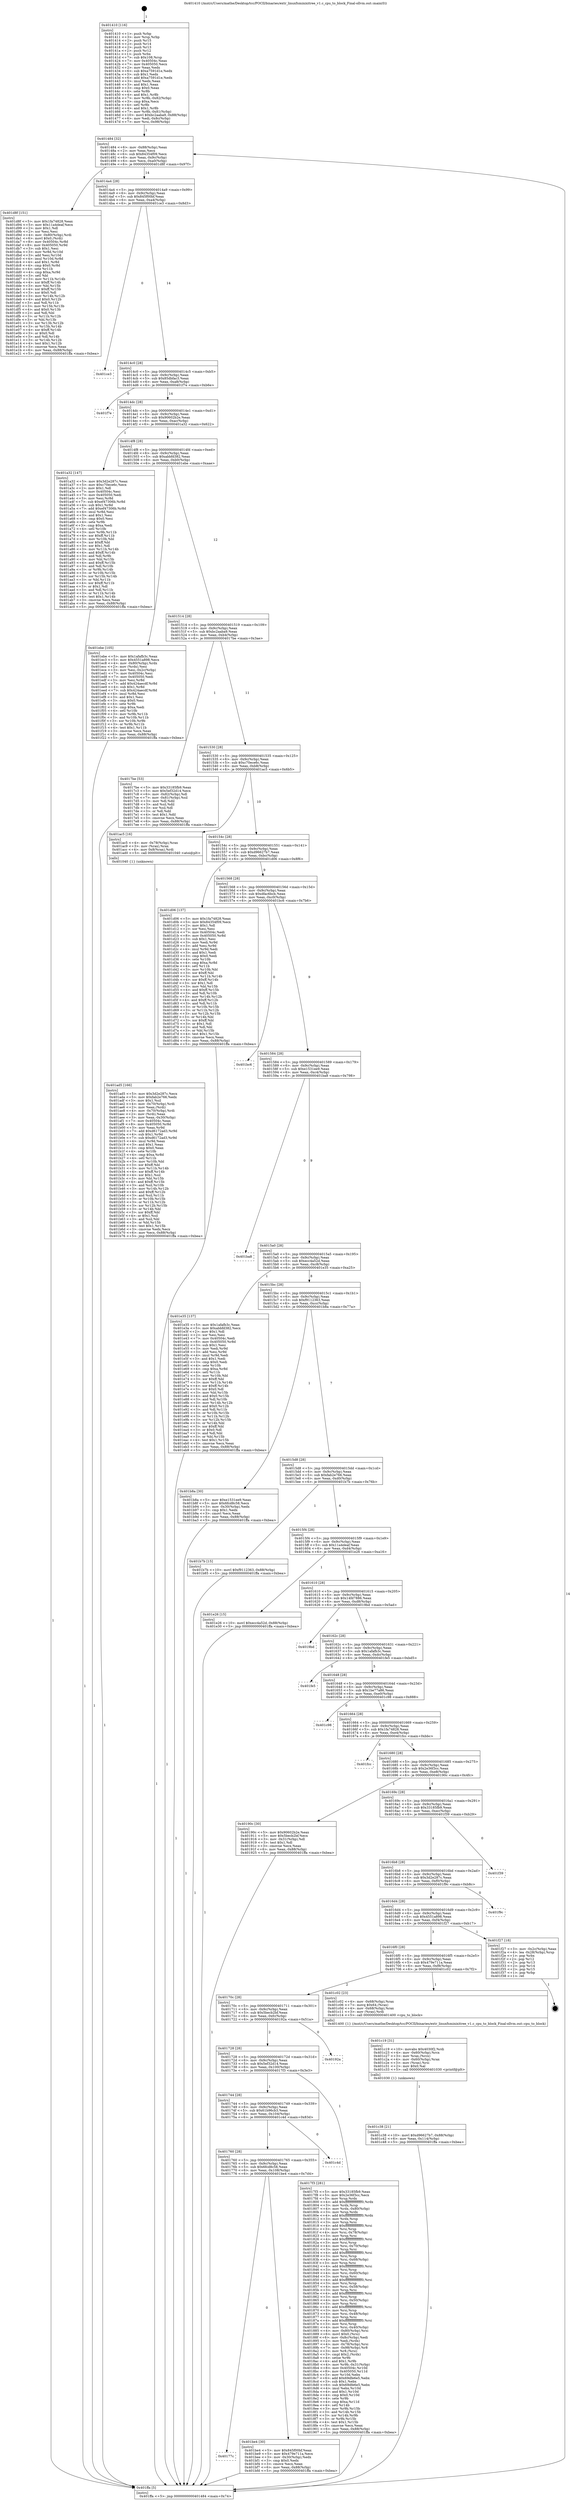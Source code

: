 digraph "0x401410" {
  label = "0x401410 (/mnt/c/Users/mathe/Desktop/tcc/POCII/binaries/extr_linuxfsminixitree_v1.c_cpu_to_block_Final-ollvm.out::main(0))"
  labelloc = "t"
  node[shape=record]

  Entry [label="",width=0.3,height=0.3,shape=circle,fillcolor=black,style=filled]
  "0x401484" [label="{
     0x401484 [32]\l
     | [instrs]\l
     &nbsp;&nbsp;0x401484 \<+6\>: mov -0x88(%rbp),%eax\l
     &nbsp;&nbsp;0x40148a \<+2\>: mov %eax,%ecx\l
     &nbsp;&nbsp;0x40148c \<+6\>: sub $0x84354f09,%ecx\l
     &nbsp;&nbsp;0x401492 \<+6\>: mov %eax,-0x9c(%rbp)\l
     &nbsp;&nbsp;0x401498 \<+6\>: mov %ecx,-0xa0(%rbp)\l
     &nbsp;&nbsp;0x40149e \<+6\>: je 0000000000401d8f \<main+0x97f\>\l
  }"]
  "0x401d8f" [label="{
     0x401d8f [151]\l
     | [instrs]\l
     &nbsp;&nbsp;0x401d8f \<+5\>: mov $0x1fa74828,%eax\l
     &nbsp;&nbsp;0x401d94 \<+5\>: mov $0x11a4deaf,%ecx\l
     &nbsp;&nbsp;0x401d99 \<+2\>: mov $0x1,%dl\l
     &nbsp;&nbsp;0x401d9b \<+2\>: xor %esi,%esi\l
     &nbsp;&nbsp;0x401d9d \<+4\>: mov -0x80(%rbp),%rdi\l
     &nbsp;&nbsp;0x401da1 \<+6\>: movl $0x0,(%rdi)\l
     &nbsp;&nbsp;0x401da7 \<+8\>: mov 0x40504c,%r8d\l
     &nbsp;&nbsp;0x401daf \<+8\>: mov 0x405050,%r9d\l
     &nbsp;&nbsp;0x401db7 \<+3\>: sub $0x1,%esi\l
     &nbsp;&nbsp;0x401dba \<+3\>: mov %r8d,%r10d\l
     &nbsp;&nbsp;0x401dbd \<+3\>: add %esi,%r10d\l
     &nbsp;&nbsp;0x401dc0 \<+4\>: imul %r10d,%r8d\l
     &nbsp;&nbsp;0x401dc4 \<+4\>: and $0x1,%r8d\l
     &nbsp;&nbsp;0x401dc8 \<+4\>: cmp $0x0,%r8d\l
     &nbsp;&nbsp;0x401dcc \<+4\>: sete %r11b\l
     &nbsp;&nbsp;0x401dd0 \<+4\>: cmp $0xa,%r9d\l
     &nbsp;&nbsp;0x401dd4 \<+3\>: setl %bl\l
     &nbsp;&nbsp;0x401dd7 \<+3\>: mov %r11b,%r14b\l
     &nbsp;&nbsp;0x401dda \<+4\>: xor $0xff,%r14b\l
     &nbsp;&nbsp;0x401dde \<+3\>: mov %bl,%r15b\l
     &nbsp;&nbsp;0x401de1 \<+4\>: xor $0xff,%r15b\l
     &nbsp;&nbsp;0x401de5 \<+3\>: xor $0x0,%dl\l
     &nbsp;&nbsp;0x401de8 \<+3\>: mov %r14b,%r12b\l
     &nbsp;&nbsp;0x401deb \<+4\>: and $0x0,%r12b\l
     &nbsp;&nbsp;0x401def \<+3\>: and %dl,%r11b\l
     &nbsp;&nbsp;0x401df2 \<+3\>: mov %r15b,%r13b\l
     &nbsp;&nbsp;0x401df5 \<+4\>: and $0x0,%r13b\l
     &nbsp;&nbsp;0x401df9 \<+2\>: and %dl,%bl\l
     &nbsp;&nbsp;0x401dfb \<+3\>: or %r11b,%r12b\l
     &nbsp;&nbsp;0x401dfe \<+3\>: or %bl,%r13b\l
     &nbsp;&nbsp;0x401e01 \<+3\>: xor %r13b,%r12b\l
     &nbsp;&nbsp;0x401e04 \<+3\>: or %r15b,%r14b\l
     &nbsp;&nbsp;0x401e07 \<+4\>: xor $0xff,%r14b\l
     &nbsp;&nbsp;0x401e0b \<+3\>: or $0x0,%dl\l
     &nbsp;&nbsp;0x401e0e \<+3\>: and %dl,%r14b\l
     &nbsp;&nbsp;0x401e11 \<+3\>: or %r14b,%r12b\l
     &nbsp;&nbsp;0x401e14 \<+4\>: test $0x1,%r12b\l
     &nbsp;&nbsp;0x401e18 \<+3\>: cmovne %ecx,%eax\l
     &nbsp;&nbsp;0x401e1b \<+6\>: mov %eax,-0x88(%rbp)\l
     &nbsp;&nbsp;0x401e21 \<+5\>: jmp 0000000000401ffa \<main+0xbea\>\l
  }"]
  "0x4014a4" [label="{
     0x4014a4 [28]\l
     | [instrs]\l
     &nbsp;&nbsp;0x4014a4 \<+5\>: jmp 00000000004014a9 \<main+0x99\>\l
     &nbsp;&nbsp;0x4014a9 \<+6\>: mov -0x9c(%rbp),%eax\l
     &nbsp;&nbsp;0x4014af \<+5\>: sub $0x845f00bf,%eax\l
     &nbsp;&nbsp;0x4014b4 \<+6\>: mov %eax,-0xa4(%rbp)\l
     &nbsp;&nbsp;0x4014ba \<+6\>: je 0000000000401ce3 \<main+0x8d3\>\l
  }"]
  Exit [label="",width=0.3,height=0.3,shape=circle,fillcolor=black,style=filled,peripheries=2]
  "0x401ce3" [label="{
     0x401ce3\l
  }", style=dashed]
  "0x4014c0" [label="{
     0x4014c0 [28]\l
     | [instrs]\l
     &nbsp;&nbsp;0x4014c0 \<+5\>: jmp 00000000004014c5 \<main+0xb5\>\l
     &nbsp;&nbsp;0x4014c5 \<+6\>: mov -0x9c(%rbp),%eax\l
     &nbsp;&nbsp;0x4014cb \<+5\>: sub $0x85dbfac3,%eax\l
     &nbsp;&nbsp;0x4014d0 \<+6\>: mov %eax,-0xa8(%rbp)\l
     &nbsp;&nbsp;0x4014d6 \<+6\>: je 0000000000401f7e \<main+0xb6e\>\l
  }"]
  "0x401c38" [label="{
     0x401c38 [21]\l
     | [instrs]\l
     &nbsp;&nbsp;0x401c38 \<+10\>: movl $0xd96627b7,-0x88(%rbp)\l
     &nbsp;&nbsp;0x401c42 \<+6\>: mov %eax,-0x114(%rbp)\l
     &nbsp;&nbsp;0x401c48 \<+5\>: jmp 0000000000401ffa \<main+0xbea\>\l
  }"]
  "0x401f7e" [label="{
     0x401f7e\l
  }", style=dashed]
  "0x4014dc" [label="{
     0x4014dc [28]\l
     | [instrs]\l
     &nbsp;&nbsp;0x4014dc \<+5\>: jmp 00000000004014e1 \<main+0xd1\>\l
     &nbsp;&nbsp;0x4014e1 \<+6\>: mov -0x9c(%rbp),%eax\l
     &nbsp;&nbsp;0x4014e7 \<+5\>: sub $0x90602b2e,%eax\l
     &nbsp;&nbsp;0x4014ec \<+6\>: mov %eax,-0xac(%rbp)\l
     &nbsp;&nbsp;0x4014f2 \<+6\>: je 0000000000401a32 \<main+0x622\>\l
  }"]
  "0x401c19" [label="{
     0x401c19 [31]\l
     | [instrs]\l
     &nbsp;&nbsp;0x401c19 \<+10\>: movabs $0x4030f2,%rdi\l
     &nbsp;&nbsp;0x401c23 \<+4\>: mov -0x60(%rbp),%rcx\l
     &nbsp;&nbsp;0x401c27 \<+3\>: mov %rax,(%rcx)\l
     &nbsp;&nbsp;0x401c2a \<+4\>: mov -0x60(%rbp),%rax\l
     &nbsp;&nbsp;0x401c2e \<+3\>: mov (%rax),%rsi\l
     &nbsp;&nbsp;0x401c31 \<+2\>: mov $0x0,%al\l
     &nbsp;&nbsp;0x401c33 \<+5\>: call 0000000000401030 \<printf@plt\>\l
     | [calls]\l
     &nbsp;&nbsp;0x401030 \{1\} (unknown)\l
  }"]
  "0x401a32" [label="{
     0x401a32 [147]\l
     | [instrs]\l
     &nbsp;&nbsp;0x401a32 \<+5\>: mov $0x3d2e287c,%eax\l
     &nbsp;&nbsp;0x401a37 \<+5\>: mov $0xc70ece6c,%ecx\l
     &nbsp;&nbsp;0x401a3c \<+2\>: mov $0x1,%dl\l
     &nbsp;&nbsp;0x401a3e \<+7\>: mov 0x40504c,%esi\l
     &nbsp;&nbsp;0x401a45 \<+7\>: mov 0x405050,%edi\l
     &nbsp;&nbsp;0x401a4c \<+3\>: mov %esi,%r8d\l
     &nbsp;&nbsp;0x401a4f \<+7\>: sub $0xef47306b,%r8d\l
     &nbsp;&nbsp;0x401a56 \<+4\>: sub $0x1,%r8d\l
     &nbsp;&nbsp;0x401a5a \<+7\>: add $0xef47306b,%r8d\l
     &nbsp;&nbsp;0x401a61 \<+4\>: imul %r8d,%esi\l
     &nbsp;&nbsp;0x401a65 \<+3\>: and $0x1,%esi\l
     &nbsp;&nbsp;0x401a68 \<+3\>: cmp $0x0,%esi\l
     &nbsp;&nbsp;0x401a6b \<+4\>: sete %r9b\l
     &nbsp;&nbsp;0x401a6f \<+3\>: cmp $0xa,%edi\l
     &nbsp;&nbsp;0x401a72 \<+4\>: setl %r10b\l
     &nbsp;&nbsp;0x401a76 \<+3\>: mov %r9b,%r11b\l
     &nbsp;&nbsp;0x401a79 \<+4\>: xor $0xff,%r11b\l
     &nbsp;&nbsp;0x401a7d \<+3\>: mov %r10b,%bl\l
     &nbsp;&nbsp;0x401a80 \<+3\>: xor $0xff,%bl\l
     &nbsp;&nbsp;0x401a83 \<+3\>: xor $0x1,%dl\l
     &nbsp;&nbsp;0x401a86 \<+3\>: mov %r11b,%r14b\l
     &nbsp;&nbsp;0x401a89 \<+4\>: and $0xff,%r14b\l
     &nbsp;&nbsp;0x401a8d \<+3\>: and %dl,%r9b\l
     &nbsp;&nbsp;0x401a90 \<+3\>: mov %bl,%r15b\l
     &nbsp;&nbsp;0x401a93 \<+4\>: and $0xff,%r15b\l
     &nbsp;&nbsp;0x401a97 \<+3\>: and %dl,%r10b\l
     &nbsp;&nbsp;0x401a9a \<+3\>: or %r9b,%r14b\l
     &nbsp;&nbsp;0x401a9d \<+3\>: or %r10b,%r15b\l
     &nbsp;&nbsp;0x401aa0 \<+3\>: xor %r15b,%r14b\l
     &nbsp;&nbsp;0x401aa3 \<+3\>: or %bl,%r11b\l
     &nbsp;&nbsp;0x401aa6 \<+4\>: xor $0xff,%r11b\l
     &nbsp;&nbsp;0x401aaa \<+3\>: or $0x1,%dl\l
     &nbsp;&nbsp;0x401aad \<+3\>: and %dl,%r11b\l
     &nbsp;&nbsp;0x401ab0 \<+3\>: or %r11b,%r14b\l
     &nbsp;&nbsp;0x401ab3 \<+4\>: test $0x1,%r14b\l
     &nbsp;&nbsp;0x401ab7 \<+3\>: cmovne %ecx,%eax\l
     &nbsp;&nbsp;0x401aba \<+6\>: mov %eax,-0x88(%rbp)\l
     &nbsp;&nbsp;0x401ac0 \<+5\>: jmp 0000000000401ffa \<main+0xbea\>\l
  }"]
  "0x4014f8" [label="{
     0x4014f8 [28]\l
     | [instrs]\l
     &nbsp;&nbsp;0x4014f8 \<+5\>: jmp 00000000004014fd \<main+0xed\>\l
     &nbsp;&nbsp;0x4014fd \<+6\>: mov -0x9c(%rbp),%eax\l
     &nbsp;&nbsp;0x401503 \<+5\>: sub $0xabbfd382,%eax\l
     &nbsp;&nbsp;0x401508 \<+6\>: mov %eax,-0xb0(%rbp)\l
     &nbsp;&nbsp;0x40150e \<+6\>: je 0000000000401ebe \<main+0xaae\>\l
  }"]
  "0x40177c" [label="{
     0x40177c\l
  }", style=dashed]
  "0x401ebe" [label="{
     0x401ebe [105]\l
     | [instrs]\l
     &nbsp;&nbsp;0x401ebe \<+5\>: mov $0x1afafb3c,%eax\l
     &nbsp;&nbsp;0x401ec3 \<+5\>: mov $0x4551a898,%ecx\l
     &nbsp;&nbsp;0x401ec8 \<+4\>: mov -0x80(%rbp),%rdx\l
     &nbsp;&nbsp;0x401ecc \<+2\>: mov (%rdx),%esi\l
     &nbsp;&nbsp;0x401ece \<+3\>: mov %esi,-0x2c(%rbp)\l
     &nbsp;&nbsp;0x401ed1 \<+7\>: mov 0x40504c,%esi\l
     &nbsp;&nbsp;0x401ed8 \<+7\>: mov 0x405050,%edi\l
     &nbsp;&nbsp;0x401edf \<+3\>: mov %esi,%r8d\l
     &nbsp;&nbsp;0x401ee2 \<+7\>: add $0x424aecdf,%r8d\l
     &nbsp;&nbsp;0x401ee9 \<+4\>: sub $0x1,%r8d\l
     &nbsp;&nbsp;0x401eed \<+7\>: sub $0x424aecdf,%r8d\l
     &nbsp;&nbsp;0x401ef4 \<+4\>: imul %r8d,%esi\l
     &nbsp;&nbsp;0x401ef8 \<+3\>: and $0x1,%esi\l
     &nbsp;&nbsp;0x401efb \<+3\>: cmp $0x0,%esi\l
     &nbsp;&nbsp;0x401efe \<+4\>: sete %r9b\l
     &nbsp;&nbsp;0x401f02 \<+3\>: cmp $0xa,%edi\l
     &nbsp;&nbsp;0x401f05 \<+4\>: setl %r10b\l
     &nbsp;&nbsp;0x401f09 \<+3\>: mov %r9b,%r11b\l
     &nbsp;&nbsp;0x401f0c \<+3\>: and %r10b,%r11b\l
     &nbsp;&nbsp;0x401f0f \<+3\>: xor %r10b,%r9b\l
     &nbsp;&nbsp;0x401f12 \<+3\>: or %r9b,%r11b\l
     &nbsp;&nbsp;0x401f15 \<+4\>: test $0x1,%r11b\l
     &nbsp;&nbsp;0x401f19 \<+3\>: cmovne %ecx,%eax\l
     &nbsp;&nbsp;0x401f1c \<+6\>: mov %eax,-0x88(%rbp)\l
     &nbsp;&nbsp;0x401f22 \<+5\>: jmp 0000000000401ffa \<main+0xbea\>\l
  }"]
  "0x401514" [label="{
     0x401514 [28]\l
     | [instrs]\l
     &nbsp;&nbsp;0x401514 \<+5\>: jmp 0000000000401519 \<main+0x109\>\l
     &nbsp;&nbsp;0x401519 \<+6\>: mov -0x9c(%rbp),%eax\l
     &nbsp;&nbsp;0x40151f \<+5\>: sub $0xbc2aaba9,%eax\l
     &nbsp;&nbsp;0x401524 \<+6\>: mov %eax,-0xb4(%rbp)\l
     &nbsp;&nbsp;0x40152a \<+6\>: je 00000000004017be \<main+0x3ae\>\l
  }"]
  "0x401be4" [label="{
     0x401be4 [30]\l
     | [instrs]\l
     &nbsp;&nbsp;0x401be4 \<+5\>: mov $0x845f00bf,%eax\l
     &nbsp;&nbsp;0x401be9 \<+5\>: mov $0x479e711a,%ecx\l
     &nbsp;&nbsp;0x401bee \<+3\>: mov -0x30(%rbp),%edx\l
     &nbsp;&nbsp;0x401bf1 \<+3\>: cmp $0x0,%edx\l
     &nbsp;&nbsp;0x401bf4 \<+3\>: cmove %ecx,%eax\l
     &nbsp;&nbsp;0x401bf7 \<+6\>: mov %eax,-0x88(%rbp)\l
     &nbsp;&nbsp;0x401bfd \<+5\>: jmp 0000000000401ffa \<main+0xbea\>\l
  }"]
  "0x4017be" [label="{
     0x4017be [53]\l
     | [instrs]\l
     &nbsp;&nbsp;0x4017be \<+5\>: mov $0x33185fb9,%eax\l
     &nbsp;&nbsp;0x4017c3 \<+5\>: mov $0x5ef32d14,%ecx\l
     &nbsp;&nbsp;0x4017c8 \<+6\>: mov -0x82(%rbp),%dl\l
     &nbsp;&nbsp;0x4017ce \<+7\>: mov -0x81(%rbp),%sil\l
     &nbsp;&nbsp;0x4017d5 \<+3\>: mov %dl,%dil\l
     &nbsp;&nbsp;0x4017d8 \<+3\>: and %sil,%dil\l
     &nbsp;&nbsp;0x4017db \<+3\>: xor %sil,%dl\l
     &nbsp;&nbsp;0x4017de \<+3\>: or %dl,%dil\l
     &nbsp;&nbsp;0x4017e1 \<+4\>: test $0x1,%dil\l
     &nbsp;&nbsp;0x4017e5 \<+3\>: cmovne %ecx,%eax\l
     &nbsp;&nbsp;0x4017e8 \<+6\>: mov %eax,-0x88(%rbp)\l
     &nbsp;&nbsp;0x4017ee \<+5\>: jmp 0000000000401ffa \<main+0xbea\>\l
  }"]
  "0x401530" [label="{
     0x401530 [28]\l
     | [instrs]\l
     &nbsp;&nbsp;0x401530 \<+5\>: jmp 0000000000401535 \<main+0x125\>\l
     &nbsp;&nbsp;0x401535 \<+6\>: mov -0x9c(%rbp),%eax\l
     &nbsp;&nbsp;0x40153b \<+5\>: sub $0xc70ece6c,%eax\l
     &nbsp;&nbsp;0x401540 \<+6\>: mov %eax,-0xb8(%rbp)\l
     &nbsp;&nbsp;0x401546 \<+6\>: je 0000000000401ac5 \<main+0x6b5\>\l
  }"]
  "0x401ffa" [label="{
     0x401ffa [5]\l
     | [instrs]\l
     &nbsp;&nbsp;0x401ffa \<+5\>: jmp 0000000000401484 \<main+0x74\>\l
  }"]
  "0x401410" [label="{
     0x401410 [116]\l
     | [instrs]\l
     &nbsp;&nbsp;0x401410 \<+1\>: push %rbp\l
     &nbsp;&nbsp;0x401411 \<+3\>: mov %rsp,%rbp\l
     &nbsp;&nbsp;0x401414 \<+2\>: push %r15\l
     &nbsp;&nbsp;0x401416 \<+2\>: push %r14\l
     &nbsp;&nbsp;0x401418 \<+2\>: push %r13\l
     &nbsp;&nbsp;0x40141a \<+2\>: push %r12\l
     &nbsp;&nbsp;0x40141c \<+1\>: push %rbx\l
     &nbsp;&nbsp;0x40141d \<+7\>: sub $0x108,%rsp\l
     &nbsp;&nbsp;0x401424 \<+7\>: mov 0x40504c,%eax\l
     &nbsp;&nbsp;0x40142b \<+7\>: mov 0x405050,%ecx\l
     &nbsp;&nbsp;0x401432 \<+2\>: mov %eax,%edx\l
     &nbsp;&nbsp;0x401434 \<+6\>: sub $0xa7591d1e,%edx\l
     &nbsp;&nbsp;0x40143a \<+3\>: sub $0x1,%edx\l
     &nbsp;&nbsp;0x40143d \<+6\>: add $0xa7591d1e,%edx\l
     &nbsp;&nbsp;0x401443 \<+3\>: imul %edx,%eax\l
     &nbsp;&nbsp;0x401446 \<+3\>: and $0x1,%eax\l
     &nbsp;&nbsp;0x401449 \<+3\>: cmp $0x0,%eax\l
     &nbsp;&nbsp;0x40144c \<+4\>: sete %r8b\l
     &nbsp;&nbsp;0x401450 \<+4\>: and $0x1,%r8b\l
     &nbsp;&nbsp;0x401454 \<+7\>: mov %r8b,-0x82(%rbp)\l
     &nbsp;&nbsp;0x40145b \<+3\>: cmp $0xa,%ecx\l
     &nbsp;&nbsp;0x40145e \<+4\>: setl %r8b\l
     &nbsp;&nbsp;0x401462 \<+4\>: and $0x1,%r8b\l
     &nbsp;&nbsp;0x401466 \<+7\>: mov %r8b,-0x81(%rbp)\l
     &nbsp;&nbsp;0x40146d \<+10\>: movl $0xbc2aaba9,-0x88(%rbp)\l
     &nbsp;&nbsp;0x401477 \<+6\>: mov %edi,-0x8c(%rbp)\l
     &nbsp;&nbsp;0x40147d \<+7\>: mov %rsi,-0x98(%rbp)\l
  }"]
  "0x401760" [label="{
     0x401760 [28]\l
     | [instrs]\l
     &nbsp;&nbsp;0x401760 \<+5\>: jmp 0000000000401765 \<main+0x355\>\l
     &nbsp;&nbsp;0x401765 \<+6\>: mov -0x9c(%rbp),%eax\l
     &nbsp;&nbsp;0x40176b \<+5\>: sub $0x6fcd8c58,%eax\l
     &nbsp;&nbsp;0x401770 \<+6\>: mov %eax,-0x108(%rbp)\l
     &nbsp;&nbsp;0x401776 \<+6\>: je 0000000000401be4 \<main+0x7d4\>\l
  }"]
  "0x401ac5" [label="{
     0x401ac5 [16]\l
     | [instrs]\l
     &nbsp;&nbsp;0x401ac5 \<+4\>: mov -0x78(%rbp),%rax\l
     &nbsp;&nbsp;0x401ac9 \<+3\>: mov (%rax),%rax\l
     &nbsp;&nbsp;0x401acc \<+4\>: mov 0x8(%rax),%rdi\l
     &nbsp;&nbsp;0x401ad0 \<+5\>: call 0000000000401040 \<atoi@plt\>\l
     | [calls]\l
     &nbsp;&nbsp;0x401040 \{1\} (unknown)\l
  }"]
  "0x40154c" [label="{
     0x40154c [28]\l
     | [instrs]\l
     &nbsp;&nbsp;0x40154c \<+5\>: jmp 0000000000401551 \<main+0x141\>\l
     &nbsp;&nbsp;0x401551 \<+6\>: mov -0x9c(%rbp),%eax\l
     &nbsp;&nbsp;0x401557 \<+5\>: sub $0xd96627b7,%eax\l
     &nbsp;&nbsp;0x40155c \<+6\>: mov %eax,-0xbc(%rbp)\l
     &nbsp;&nbsp;0x401562 \<+6\>: je 0000000000401d06 \<main+0x8f6\>\l
  }"]
  "0x401c4d" [label="{
     0x401c4d\l
  }", style=dashed]
  "0x401d06" [label="{
     0x401d06 [137]\l
     | [instrs]\l
     &nbsp;&nbsp;0x401d06 \<+5\>: mov $0x1fa74828,%eax\l
     &nbsp;&nbsp;0x401d0b \<+5\>: mov $0x84354f09,%ecx\l
     &nbsp;&nbsp;0x401d10 \<+2\>: mov $0x1,%dl\l
     &nbsp;&nbsp;0x401d12 \<+2\>: xor %esi,%esi\l
     &nbsp;&nbsp;0x401d14 \<+7\>: mov 0x40504c,%edi\l
     &nbsp;&nbsp;0x401d1b \<+8\>: mov 0x405050,%r8d\l
     &nbsp;&nbsp;0x401d23 \<+3\>: sub $0x1,%esi\l
     &nbsp;&nbsp;0x401d26 \<+3\>: mov %edi,%r9d\l
     &nbsp;&nbsp;0x401d29 \<+3\>: add %esi,%r9d\l
     &nbsp;&nbsp;0x401d2c \<+4\>: imul %r9d,%edi\l
     &nbsp;&nbsp;0x401d30 \<+3\>: and $0x1,%edi\l
     &nbsp;&nbsp;0x401d33 \<+3\>: cmp $0x0,%edi\l
     &nbsp;&nbsp;0x401d36 \<+4\>: sete %r10b\l
     &nbsp;&nbsp;0x401d3a \<+4\>: cmp $0xa,%r8d\l
     &nbsp;&nbsp;0x401d3e \<+4\>: setl %r11b\l
     &nbsp;&nbsp;0x401d42 \<+3\>: mov %r10b,%bl\l
     &nbsp;&nbsp;0x401d45 \<+3\>: xor $0xff,%bl\l
     &nbsp;&nbsp;0x401d48 \<+3\>: mov %r11b,%r14b\l
     &nbsp;&nbsp;0x401d4b \<+4\>: xor $0xff,%r14b\l
     &nbsp;&nbsp;0x401d4f \<+3\>: xor $0x1,%dl\l
     &nbsp;&nbsp;0x401d52 \<+3\>: mov %bl,%r15b\l
     &nbsp;&nbsp;0x401d55 \<+4\>: and $0xff,%r15b\l
     &nbsp;&nbsp;0x401d59 \<+3\>: and %dl,%r10b\l
     &nbsp;&nbsp;0x401d5c \<+3\>: mov %r14b,%r12b\l
     &nbsp;&nbsp;0x401d5f \<+4\>: and $0xff,%r12b\l
     &nbsp;&nbsp;0x401d63 \<+3\>: and %dl,%r11b\l
     &nbsp;&nbsp;0x401d66 \<+3\>: or %r10b,%r15b\l
     &nbsp;&nbsp;0x401d69 \<+3\>: or %r11b,%r12b\l
     &nbsp;&nbsp;0x401d6c \<+3\>: xor %r12b,%r15b\l
     &nbsp;&nbsp;0x401d6f \<+3\>: or %r14b,%bl\l
     &nbsp;&nbsp;0x401d72 \<+3\>: xor $0xff,%bl\l
     &nbsp;&nbsp;0x401d75 \<+3\>: or $0x1,%dl\l
     &nbsp;&nbsp;0x401d78 \<+2\>: and %dl,%bl\l
     &nbsp;&nbsp;0x401d7a \<+3\>: or %bl,%r15b\l
     &nbsp;&nbsp;0x401d7d \<+4\>: test $0x1,%r15b\l
     &nbsp;&nbsp;0x401d81 \<+3\>: cmovne %ecx,%eax\l
     &nbsp;&nbsp;0x401d84 \<+6\>: mov %eax,-0x88(%rbp)\l
     &nbsp;&nbsp;0x401d8a \<+5\>: jmp 0000000000401ffa \<main+0xbea\>\l
  }"]
  "0x401568" [label="{
     0x401568 [28]\l
     | [instrs]\l
     &nbsp;&nbsp;0x401568 \<+5\>: jmp 000000000040156d \<main+0x15d\>\l
     &nbsp;&nbsp;0x40156d \<+6\>: mov -0x9c(%rbp),%eax\l
     &nbsp;&nbsp;0x401573 \<+5\>: sub $0xdfac6bcb,%eax\l
     &nbsp;&nbsp;0x401578 \<+6\>: mov %eax,-0xc0(%rbp)\l
     &nbsp;&nbsp;0x40157e \<+6\>: je 0000000000401bc6 \<main+0x7b6\>\l
  }"]
  "0x401ad5" [label="{
     0x401ad5 [166]\l
     | [instrs]\l
     &nbsp;&nbsp;0x401ad5 \<+5\>: mov $0x3d2e287c,%ecx\l
     &nbsp;&nbsp;0x401ada \<+5\>: mov $0xfab2e766,%edx\l
     &nbsp;&nbsp;0x401adf \<+3\>: mov $0x1,%sil\l
     &nbsp;&nbsp;0x401ae2 \<+4\>: mov -0x70(%rbp),%rdi\l
     &nbsp;&nbsp;0x401ae6 \<+2\>: mov %eax,(%rdi)\l
     &nbsp;&nbsp;0x401ae8 \<+4\>: mov -0x70(%rbp),%rdi\l
     &nbsp;&nbsp;0x401aec \<+2\>: mov (%rdi),%eax\l
     &nbsp;&nbsp;0x401aee \<+3\>: mov %eax,-0x30(%rbp)\l
     &nbsp;&nbsp;0x401af1 \<+7\>: mov 0x40504c,%eax\l
     &nbsp;&nbsp;0x401af8 \<+8\>: mov 0x405050,%r8d\l
     &nbsp;&nbsp;0x401b00 \<+3\>: mov %eax,%r9d\l
     &nbsp;&nbsp;0x401b03 \<+7\>: add $0xd6172ad3,%r9d\l
     &nbsp;&nbsp;0x401b0a \<+4\>: sub $0x1,%r9d\l
     &nbsp;&nbsp;0x401b0e \<+7\>: sub $0xd6172ad3,%r9d\l
     &nbsp;&nbsp;0x401b15 \<+4\>: imul %r9d,%eax\l
     &nbsp;&nbsp;0x401b19 \<+3\>: and $0x1,%eax\l
     &nbsp;&nbsp;0x401b1c \<+3\>: cmp $0x0,%eax\l
     &nbsp;&nbsp;0x401b1f \<+4\>: sete %r10b\l
     &nbsp;&nbsp;0x401b23 \<+4\>: cmp $0xa,%r8d\l
     &nbsp;&nbsp;0x401b27 \<+4\>: setl %r11b\l
     &nbsp;&nbsp;0x401b2b \<+3\>: mov %r10b,%bl\l
     &nbsp;&nbsp;0x401b2e \<+3\>: xor $0xff,%bl\l
     &nbsp;&nbsp;0x401b31 \<+3\>: mov %r11b,%r14b\l
     &nbsp;&nbsp;0x401b34 \<+4\>: xor $0xff,%r14b\l
     &nbsp;&nbsp;0x401b38 \<+4\>: xor $0x1,%sil\l
     &nbsp;&nbsp;0x401b3c \<+3\>: mov %bl,%r15b\l
     &nbsp;&nbsp;0x401b3f \<+4\>: and $0xff,%r15b\l
     &nbsp;&nbsp;0x401b43 \<+3\>: and %sil,%r10b\l
     &nbsp;&nbsp;0x401b46 \<+3\>: mov %r14b,%r12b\l
     &nbsp;&nbsp;0x401b49 \<+4\>: and $0xff,%r12b\l
     &nbsp;&nbsp;0x401b4d \<+3\>: and %sil,%r11b\l
     &nbsp;&nbsp;0x401b50 \<+3\>: or %r10b,%r15b\l
     &nbsp;&nbsp;0x401b53 \<+3\>: or %r11b,%r12b\l
     &nbsp;&nbsp;0x401b56 \<+3\>: xor %r12b,%r15b\l
     &nbsp;&nbsp;0x401b59 \<+3\>: or %r14b,%bl\l
     &nbsp;&nbsp;0x401b5c \<+3\>: xor $0xff,%bl\l
     &nbsp;&nbsp;0x401b5f \<+4\>: or $0x1,%sil\l
     &nbsp;&nbsp;0x401b63 \<+3\>: and %sil,%bl\l
     &nbsp;&nbsp;0x401b66 \<+3\>: or %bl,%r15b\l
     &nbsp;&nbsp;0x401b69 \<+4\>: test $0x1,%r15b\l
     &nbsp;&nbsp;0x401b6d \<+3\>: cmovne %edx,%ecx\l
     &nbsp;&nbsp;0x401b70 \<+6\>: mov %ecx,-0x88(%rbp)\l
     &nbsp;&nbsp;0x401b76 \<+5\>: jmp 0000000000401ffa \<main+0xbea\>\l
  }"]
  "0x401bc6" [label="{
     0x401bc6\l
  }", style=dashed]
  "0x401584" [label="{
     0x401584 [28]\l
     | [instrs]\l
     &nbsp;&nbsp;0x401584 \<+5\>: jmp 0000000000401589 \<main+0x179\>\l
     &nbsp;&nbsp;0x401589 \<+6\>: mov -0x9c(%rbp),%eax\l
     &nbsp;&nbsp;0x40158f \<+5\>: sub $0xe1531ee9,%eax\l
     &nbsp;&nbsp;0x401594 \<+6\>: mov %eax,-0xc4(%rbp)\l
     &nbsp;&nbsp;0x40159a \<+6\>: je 0000000000401ba8 \<main+0x798\>\l
  }"]
  "0x401744" [label="{
     0x401744 [28]\l
     | [instrs]\l
     &nbsp;&nbsp;0x401744 \<+5\>: jmp 0000000000401749 \<main+0x339\>\l
     &nbsp;&nbsp;0x401749 \<+6\>: mov -0x9c(%rbp),%eax\l
     &nbsp;&nbsp;0x40174f \<+5\>: sub $0x61b96cb3,%eax\l
     &nbsp;&nbsp;0x401754 \<+6\>: mov %eax,-0x104(%rbp)\l
     &nbsp;&nbsp;0x40175a \<+6\>: je 0000000000401c4d \<main+0x83d\>\l
  }"]
  "0x401ba8" [label="{
     0x401ba8\l
  }", style=dashed]
  "0x4015a0" [label="{
     0x4015a0 [28]\l
     | [instrs]\l
     &nbsp;&nbsp;0x4015a0 \<+5\>: jmp 00000000004015a5 \<main+0x195\>\l
     &nbsp;&nbsp;0x4015a5 \<+6\>: mov -0x9c(%rbp),%eax\l
     &nbsp;&nbsp;0x4015ab \<+5\>: sub $0xecc4a52d,%eax\l
     &nbsp;&nbsp;0x4015b0 \<+6\>: mov %eax,-0xc8(%rbp)\l
     &nbsp;&nbsp;0x4015b6 \<+6\>: je 0000000000401e35 \<main+0xa25\>\l
  }"]
  "0x4017f3" [label="{
     0x4017f3 [281]\l
     | [instrs]\l
     &nbsp;&nbsp;0x4017f3 \<+5\>: mov $0x33185fb9,%eax\l
     &nbsp;&nbsp;0x4017f8 \<+5\>: mov $0x2e36f3cc,%ecx\l
     &nbsp;&nbsp;0x4017fd \<+3\>: mov %rsp,%rdx\l
     &nbsp;&nbsp;0x401800 \<+4\>: add $0xfffffffffffffff0,%rdx\l
     &nbsp;&nbsp;0x401804 \<+3\>: mov %rdx,%rsp\l
     &nbsp;&nbsp;0x401807 \<+4\>: mov %rdx,-0x80(%rbp)\l
     &nbsp;&nbsp;0x40180b \<+3\>: mov %rsp,%rdx\l
     &nbsp;&nbsp;0x40180e \<+4\>: add $0xfffffffffffffff0,%rdx\l
     &nbsp;&nbsp;0x401812 \<+3\>: mov %rdx,%rsp\l
     &nbsp;&nbsp;0x401815 \<+3\>: mov %rsp,%rsi\l
     &nbsp;&nbsp;0x401818 \<+4\>: add $0xfffffffffffffff0,%rsi\l
     &nbsp;&nbsp;0x40181c \<+3\>: mov %rsi,%rsp\l
     &nbsp;&nbsp;0x40181f \<+4\>: mov %rsi,-0x78(%rbp)\l
     &nbsp;&nbsp;0x401823 \<+3\>: mov %rsp,%rsi\l
     &nbsp;&nbsp;0x401826 \<+4\>: add $0xfffffffffffffff0,%rsi\l
     &nbsp;&nbsp;0x40182a \<+3\>: mov %rsi,%rsp\l
     &nbsp;&nbsp;0x40182d \<+4\>: mov %rsi,-0x70(%rbp)\l
     &nbsp;&nbsp;0x401831 \<+3\>: mov %rsp,%rsi\l
     &nbsp;&nbsp;0x401834 \<+4\>: add $0xfffffffffffffff0,%rsi\l
     &nbsp;&nbsp;0x401838 \<+3\>: mov %rsi,%rsp\l
     &nbsp;&nbsp;0x40183b \<+4\>: mov %rsi,-0x68(%rbp)\l
     &nbsp;&nbsp;0x40183f \<+3\>: mov %rsp,%rsi\l
     &nbsp;&nbsp;0x401842 \<+4\>: add $0xfffffffffffffff0,%rsi\l
     &nbsp;&nbsp;0x401846 \<+3\>: mov %rsi,%rsp\l
     &nbsp;&nbsp;0x401849 \<+4\>: mov %rsi,-0x60(%rbp)\l
     &nbsp;&nbsp;0x40184d \<+3\>: mov %rsp,%rsi\l
     &nbsp;&nbsp;0x401850 \<+4\>: add $0xfffffffffffffff0,%rsi\l
     &nbsp;&nbsp;0x401854 \<+3\>: mov %rsi,%rsp\l
     &nbsp;&nbsp;0x401857 \<+4\>: mov %rsi,-0x58(%rbp)\l
     &nbsp;&nbsp;0x40185b \<+3\>: mov %rsp,%rsi\l
     &nbsp;&nbsp;0x40185e \<+4\>: add $0xfffffffffffffff0,%rsi\l
     &nbsp;&nbsp;0x401862 \<+3\>: mov %rsi,%rsp\l
     &nbsp;&nbsp;0x401865 \<+4\>: mov %rsi,-0x50(%rbp)\l
     &nbsp;&nbsp;0x401869 \<+3\>: mov %rsp,%rsi\l
     &nbsp;&nbsp;0x40186c \<+4\>: add $0xfffffffffffffff0,%rsi\l
     &nbsp;&nbsp;0x401870 \<+3\>: mov %rsi,%rsp\l
     &nbsp;&nbsp;0x401873 \<+4\>: mov %rsi,-0x48(%rbp)\l
     &nbsp;&nbsp;0x401877 \<+3\>: mov %rsp,%rsi\l
     &nbsp;&nbsp;0x40187a \<+4\>: add $0xfffffffffffffff0,%rsi\l
     &nbsp;&nbsp;0x40187e \<+3\>: mov %rsi,%rsp\l
     &nbsp;&nbsp;0x401881 \<+4\>: mov %rsi,-0x40(%rbp)\l
     &nbsp;&nbsp;0x401885 \<+4\>: mov -0x80(%rbp),%rsi\l
     &nbsp;&nbsp;0x401889 \<+6\>: movl $0x0,(%rsi)\l
     &nbsp;&nbsp;0x40188f \<+6\>: mov -0x8c(%rbp),%edi\l
     &nbsp;&nbsp;0x401895 \<+2\>: mov %edi,(%rdx)\l
     &nbsp;&nbsp;0x401897 \<+4\>: mov -0x78(%rbp),%rsi\l
     &nbsp;&nbsp;0x40189b \<+7\>: mov -0x98(%rbp),%r8\l
     &nbsp;&nbsp;0x4018a2 \<+3\>: mov %r8,(%rsi)\l
     &nbsp;&nbsp;0x4018a5 \<+3\>: cmpl $0x2,(%rdx)\l
     &nbsp;&nbsp;0x4018a8 \<+4\>: setne %r9b\l
     &nbsp;&nbsp;0x4018ac \<+4\>: and $0x1,%r9b\l
     &nbsp;&nbsp;0x4018b0 \<+4\>: mov %r9b,-0x31(%rbp)\l
     &nbsp;&nbsp;0x4018b4 \<+8\>: mov 0x40504c,%r10d\l
     &nbsp;&nbsp;0x4018bc \<+8\>: mov 0x405050,%r11d\l
     &nbsp;&nbsp;0x4018c4 \<+3\>: mov %r10d,%ebx\l
     &nbsp;&nbsp;0x4018c7 \<+6\>: add $0x69dfe6e5,%ebx\l
     &nbsp;&nbsp;0x4018cd \<+3\>: sub $0x1,%ebx\l
     &nbsp;&nbsp;0x4018d0 \<+6\>: sub $0x69dfe6e5,%ebx\l
     &nbsp;&nbsp;0x4018d6 \<+4\>: imul %ebx,%r10d\l
     &nbsp;&nbsp;0x4018da \<+4\>: and $0x1,%r10d\l
     &nbsp;&nbsp;0x4018de \<+4\>: cmp $0x0,%r10d\l
     &nbsp;&nbsp;0x4018e2 \<+4\>: sete %r9b\l
     &nbsp;&nbsp;0x4018e6 \<+4\>: cmp $0xa,%r11d\l
     &nbsp;&nbsp;0x4018ea \<+4\>: setl %r14b\l
     &nbsp;&nbsp;0x4018ee \<+3\>: mov %r9b,%r15b\l
     &nbsp;&nbsp;0x4018f1 \<+3\>: and %r14b,%r15b\l
     &nbsp;&nbsp;0x4018f4 \<+3\>: xor %r14b,%r9b\l
     &nbsp;&nbsp;0x4018f7 \<+3\>: or %r9b,%r15b\l
     &nbsp;&nbsp;0x4018fa \<+4\>: test $0x1,%r15b\l
     &nbsp;&nbsp;0x4018fe \<+3\>: cmovne %ecx,%eax\l
     &nbsp;&nbsp;0x401901 \<+6\>: mov %eax,-0x88(%rbp)\l
     &nbsp;&nbsp;0x401907 \<+5\>: jmp 0000000000401ffa \<main+0xbea\>\l
  }"]
  "0x401e35" [label="{
     0x401e35 [137]\l
     | [instrs]\l
     &nbsp;&nbsp;0x401e35 \<+5\>: mov $0x1afafb3c,%eax\l
     &nbsp;&nbsp;0x401e3a \<+5\>: mov $0xabbfd382,%ecx\l
     &nbsp;&nbsp;0x401e3f \<+2\>: mov $0x1,%dl\l
     &nbsp;&nbsp;0x401e41 \<+2\>: xor %esi,%esi\l
     &nbsp;&nbsp;0x401e43 \<+7\>: mov 0x40504c,%edi\l
     &nbsp;&nbsp;0x401e4a \<+8\>: mov 0x405050,%r8d\l
     &nbsp;&nbsp;0x401e52 \<+3\>: sub $0x1,%esi\l
     &nbsp;&nbsp;0x401e55 \<+3\>: mov %edi,%r9d\l
     &nbsp;&nbsp;0x401e58 \<+3\>: add %esi,%r9d\l
     &nbsp;&nbsp;0x401e5b \<+4\>: imul %r9d,%edi\l
     &nbsp;&nbsp;0x401e5f \<+3\>: and $0x1,%edi\l
     &nbsp;&nbsp;0x401e62 \<+3\>: cmp $0x0,%edi\l
     &nbsp;&nbsp;0x401e65 \<+4\>: sete %r10b\l
     &nbsp;&nbsp;0x401e69 \<+4\>: cmp $0xa,%r8d\l
     &nbsp;&nbsp;0x401e6d \<+4\>: setl %r11b\l
     &nbsp;&nbsp;0x401e71 \<+3\>: mov %r10b,%bl\l
     &nbsp;&nbsp;0x401e74 \<+3\>: xor $0xff,%bl\l
     &nbsp;&nbsp;0x401e77 \<+3\>: mov %r11b,%r14b\l
     &nbsp;&nbsp;0x401e7a \<+4\>: xor $0xff,%r14b\l
     &nbsp;&nbsp;0x401e7e \<+3\>: xor $0x0,%dl\l
     &nbsp;&nbsp;0x401e81 \<+3\>: mov %bl,%r15b\l
     &nbsp;&nbsp;0x401e84 \<+4\>: and $0x0,%r15b\l
     &nbsp;&nbsp;0x401e88 \<+3\>: and %dl,%r10b\l
     &nbsp;&nbsp;0x401e8b \<+3\>: mov %r14b,%r12b\l
     &nbsp;&nbsp;0x401e8e \<+4\>: and $0x0,%r12b\l
     &nbsp;&nbsp;0x401e92 \<+3\>: and %dl,%r11b\l
     &nbsp;&nbsp;0x401e95 \<+3\>: or %r10b,%r15b\l
     &nbsp;&nbsp;0x401e98 \<+3\>: or %r11b,%r12b\l
     &nbsp;&nbsp;0x401e9b \<+3\>: xor %r12b,%r15b\l
     &nbsp;&nbsp;0x401e9e \<+3\>: or %r14b,%bl\l
     &nbsp;&nbsp;0x401ea1 \<+3\>: xor $0xff,%bl\l
     &nbsp;&nbsp;0x401ea4 \<+3\>: or $0x0,%dl\l
     &nbsp;&nbsp;0x401ea7 \<+2\>: and %dl,%bl\l
     &nbsp;&nbsp;0x401ea9 \<+3\>: or %bl,%r15b\l
     &nbsp;&nbsp;0x401eac \<+4\>: test $0x1,%r15b\l
     &nbsp;&nbsp;0x401eb0 \<+3\>: cmovne %ecx,%eax\l
     &nbsp;&nbsp;0x401eb3 \<+6\>: mov %eax,-0x88(%rbp)\l
     &nbsp;&nbsp;0x401eb9 \<+5\>: jmp 0000000000401ffa \<main+0xbea\>\l
  }"]
  "0x4015bc" [label="{
     0x4015bc [28]\l
     | [instrs]\l
     &nbsp;&nbsp;0x4015bc \<+5\>: jmp 00000000004015c1 \<main+0x1b1\>\l
     &nbsp;&nbsp;0x4015c1 \<+6\>: mov -0x9c(%rbp),%eax\l
     &nbsp;&nbsp;0x4015c7 \<+5\>: sub $0xf9112363,%eax\l
     &nbsp;&nbsp;0x4015cc \<+6\>: mov %eax,-0xcc(%rbp)\l
     &nbsp;&nbsp;0x4015d2 \<+6\>: je 0000000000401b8a \<main+0x77a\>\l
  }"]
  "0x401728" [label="{
     0x401728 [28]\l
     | [instrs]\l
     &nbsp;&nbsp;0x401728 \<+5\>: jmp 000000000040172d \<main+0x31d\>\l
     &nbsp;&nbsp;0x40172d \<+6\>: mov -0x9c(%rbp),%eax\l
     &nbsp;&nbsp;0x401733 \<+5\>: sub $0x5ef32d14,%eax\l
     &nbsp;&nbsp;0x401738 \<+6\>: mov %eax,-0x100(%rbp)\l
     &nbsp;&nbsp;0x40173e \<+6\>: je 00000000004017f3 \<main+0x3e3\>\l
  }"]
  "0x401b8a" [label="{
     0x401b8a [30]\l
     | [instrs]\l
     &nbsp;&nbsp;0x401b8a \<+5\>: mov $0xe1531ee9,%eax\l
     &nbsp;&nbsp;0x401b8f \<+5\>: mov $0x6fcd8c58,%ecx\l
     &nbsp;&nbsp;0x401b94 \<+3\>: mov -0x30(%rbp),%edx\l
     &nbsp;&nbsp;0x401b97 \<+3\>: cmp $0x1,%edx\l
     &nbsp;&nbsp;0x401b9a \<+3\>: cmovl %ecx,%eax\l
     &nbsp;&nbsp;0x401b9d \<+6\>: mov %eax,-0x88(%rbp)\l
     &nbsp;&nbsp;0x401ba3 \<+5\>: jmp 0000000000401ffa \<main+0xbea\>\l
  }"]
  "0x4015d8" [label="{
     0x4015d8 [28]\l
     | [instrs]\l
     &nbsp;&nbsp;0x4015d8 \<+5\>: jmp 00000000004015dd \<main+0x1cd\>\l
     &nbsp;&nbsp;0x4015dd \<+6\>: mov -0x9c(%rbp),%eax\l
     &nbsp;&nbsp;0x4015e3 \<+5\>: sub $0xfab2e766,%eax\l
     &nbsp;&nbsp;0x4015e8 \<+6\>: mov %eax,-0xd0(%rbp)\l
     &nbsp;&nbsp;0x4015ee \<+6\>: je 0000000000401b7b \<main+0x76b\>\l
  }"]
  "0x40192a" [label="{
     0x40192a\l
  }", style=dashed]
  "0x401b7b" [label="{
     0x401b7b [15]\l
     | [instrs]\l
     &nbsp;&nbsp;0x401b7b \<+10\>: movl $0xf9112363,-0x88(%rbp)\l
     &nbsp;&nbsp;0x401b85 \<+5\>: jmp 0000000000401ffa \<main+0xbea\>\l
  }"]
  "0x4015f4" [label="{
     0x4015f4 [28]\l
     | [instrs]\l
     &nbsp;&nbsp;0x4015f4 \<+5\>: jmp 00000000004015f9 \<main+0x1e9\>\l
     &nbsp;&nbsp;0x4015f9 \<+6\>: mov -0x9c(%rbp),%eax\l
     &nbsp;&nbsp;0x4015ff \<+5\>: sub $0x11a4deaf,%eax\l
     &nbsp;&nbsp;0x401604 \<+6\>: mov %eax,-0xd4(%rbp)\l
     &nbsp;&nbsp;0x40160a \<+6\>: je 0000000000401e26 \<main+0xa16\>\l
  }"]
  "0x40170c" [label="{
     0x40170c [28]\l
     | [instrs]\l
     &nbsp;&nbsp;0x40170c \<+5\>: jmp 0000000000401711 \<main+0x301\>\l
     &nbsp;&nbsp;0x401711 \<+6\>: mov -0x9c(%rbp),%eax\l
     &nbsp;&nbsp;0x401717 \<+5\>: sub $0x5becb2bf,%eax\l
     &nbsp;&nbsp;0x40171c \<+6\>: mov %eax,-0xfc(%rbp)\l
     &nbsp;&nbsp;0x401722 \<+6\>: je 000000000040192a \<main+0x51a\>\l
  }"]
  "0x401e26" [label="{
     0x401e26 [15]\l
     | [instrs]\l
     &nbsp;&nbsp;0x401e26 \<+10\>: movl $0xecc4a52d,-0x88(%rbp)\l
     &nbsp;&nbsp;0x401e30 \<+5\>: jmp 0000000000401ffa \<main+0xbea\>\l
  }"]
  "0x401610" [label="{
     0x401610 [28]\l
     | [instrs]\l
     &nbsp;&nbsp;0x401610 \<+5\>: jmp 0000000000401615 \<main+0x205\>\l
     &nbsp;&nbsp;0x401615 \<+6\>: mov -0x9c(%rbp),%eax\l
     &nbsp;&nbsp;0x40161b \<+5\>: sub $0x14fd7886,%eax\l
     &nbsp;&nbsp;0x401620 \<+6\>: mov %eax,-0xd8(%rbp)\l
     &nbsp;&nbsp;0x401626 \<+6\>: je 00000000004019bd \<main+0x5ad\>\l
  }"]
  "0x401c02" [label="{
     0x401c02 [23]\l
     | [instrs]\l
     &nbsp;&nbsp;0x401c02 \<+4\>: mov -0x68(%rbp),%rax\l
     &nbsp;&nbsp;0x401c06 \<+7\>: movq $0x64,(%rax)\l
     &nbsp;&nbsp;0x401c0d \<+4\>: mov -0x68(%rbp),%rax\l
     &nbsp;&nbsp;0x401c11 \<+3\>: mov (%rax),%rdi\l
     &nbsp;&nbsp;0x401c14 \<+5\>: call 0000000000401400 \<cpu_to_block\>\l
     | [calls]\l
     &nbsp;&nbsp;0x401400 \{1\} (/mnt/c/Users/mathe/Desktop/tcc/POCII/binaries/extr_linuxfsminixitree_v1.c_cpu_to_block_Final-ollvm.out::cpu_to_block)\l
  }"]
  "0x4019bd" [label="{
     0x4019bd\l
  }", style=dashed]
  "0x40162c" [label="{
     0x40162c [28]\l
     | [instrs]\l
     &nbsp;&nbsp;0x40162c \<+5\>: jmp 0000000000401631 \<main+0x221\>\l
     &nbsp;&nbsp;0x401631 \<+6\>: mov -0x9c(%rbp),%eax\l
     &nbsp;&nbsp;0x401637 \<+5\>: sub $0x1afafb3c,%eax\l
     &nbsp;&nbsp;0x40163c \<+6\>: mov %eax,-0xdc(%rbp)\l
     &nbsp;&nbsp;0x401642 \<+6\>: je 0000000000401fe5 \<main+0xbd5\>\l
  }"]
  "0x4016f0" [label="{
     0x4016f0 [28]\l
     | [instrs]\l
     &nbsp;&nbsp;0x4016f0 \<+5\>: jmp 00000000004016f5 \<main+0x2e5\>\l
     &nbsp;&nbsp;0x4016f5 \<+6\>: mov -0x9c(%rbp),%eax\l
     &nbsp;&nbsp;0x4016fb \<+5\>: sub $0x479e711a,%eax\l
     &nbsp;&nbsp;0x401700 \<+6\>: mov %eax,-0xf8(%rbp)\l
     &nbsp;&nbsp;0x401706 \<+6\>: je 0000000000401c02 \<main+0x7f2\>\l
  }"]
  "0x401fe5" [label="{
     0x401fe5\l
  }", style=dashed]
  "0x401648" [label="{
     0x401648 [28]\l
     | [instrs]\l
     &nbsp;&nbsp;0x401648 \<+5\>: jmp 000000000040164d \<main+0x23d\>\l
     &nbsp;&nbsp;0x40164d \<+6\>: mov -0x9c(%rbp),%eax\l
     &nbsp;&nbsp;0x401653 \<+5\>: sub $0x1be77a86,%eax\l
     &nbsp;&nbsp;0x401658 \<+6\>: mov %eax,-0xe0(%rbp)\l
     &nbsp;&nbsp;0x40165e \<+6\>: je 0000000000401c98 \<main+0x888\>\l
  }"]
  "0x401f27" [label="{
     0x401f27 [18]\l
     | [instrs]\l
     &nbsp;&nbsp;0x401f27 \<+3\>: mov -0x2c(%rbp),%eax\l
     &nbsp;&nbsp;0x401f2a \<+4\>: lea -0x28(%rbp),%rsp\l
     &nbsp;&nbsp;0x401f2e \<+1\>: pop %rbx\l
     &nbsp;&nbsp;0x401f2f \<+2\>: pop %r12\l
     &nbsp;&nbsp;0x401f31 \<+2\>: pop %r13\l
     &nbsp;&nbsp;0x401f33 \<+2\>: pop %r14\l
     &nbsp;&nbsp;0x401f35 \<+2\>: pop %r15\l
     &nbsp;&nbsp;0x401f37 \<+1\>: pop %rbp\l
     &nbsp;&nbsp;0x401f38 \<+1\>: ret\l
  }"]
  "0x401c98" [label="{
     0x401c98\l
  }", style=dashed]
  "0x401664" [label="{
     0x401664 [28]\l
     | [instrs]\l
     &nbsp;&nbsp;0x401664 \<+5\>: jmp 0000000000401669 \<main+0x259\>\l
     &nbsp;&nbsp;0x401669 \<+6\>: mov -0x9c(%rbp),%eax\l
     &nbsp;&nbsp;0x40166f \<+5\>: sub $0x1fa74828,%eax\l
     &nbsp;&nbsp;0x401674 \<+6\>: mov %eax,-0xe4(%rbp)\l
     &nbsp;&nbsp;0x40167a \<+6\>: je 0000000000401fcc \<main+0xbbc\>\l
  }"]
  "0x4016d4" [label="{
     0x4016d4 [28]\l
     | [instrs]\l
     &nbsp;&nbsp;0x4016d4 \<+5\>: jmp 00000000004016d9 \<main+0x2c9\>\l
     &nbsp;&nbsp;0x4016d9 \<+6\>: mov -0x9c(%rbp),%eax\l
     &nbsp;&nbsp;0x4016df \<+5\>: sub $0x4551a898,%eax\l
     &nbsp;&nbsp;0x4016e4 \<+6\>: mov %eax,-0xf4(%rbp)\l
     &nbsp;&nbsp;0x4016ea \<+6\>: je 0000000000401f27 \<main+0xb17\>\l
  }"]
  "0x401fcc" [label="{
     0x401fcc\l
  }", style=dashed]
  "0x401680" [label="{
     0x401680 [28]\l
     | [instrs]\l
     &nbsp;&nbsp;0x401680 \<+5\>: jmp 0000000000401685 \<main+0x275\>\l
     &nbsp;&nbsp;0x401685 \<+6\>: mov -0x9c(%rbp),%eax\l
     &nbsp;&nbsp;0x40168b \<+5\>: sub $0x2e36f3cc,%eax\l
     &nbsp;&nbsp;0x401690 \<+6\>: mov %eax,-0xe8(%rbp)\l
     &nbsp;&nbsp;0x401696 \<+6\>: je 000000000040190c \<main+0x4fc\>\l
  }"]
  "0x401f9c" [label="{
     0x401f9c\l
  }", style=dashed]
  "0x40190c" [label="{
     0x40190c [30]\l
     | [instrs]\l
     &nbsp;&nbsp;0x40190c \<+5\>: mov $0x90602b2e,%eax\l
     &nbsp;&nbsp;0x401911 \<+5\>: mov $0x5becb2bf,%ecx\l
     &nbsp;&nbsp;0x401916 \<+3\>: mov -0x31(%rbp),%dl\l
     &nbsp;&nbsp;0x401919 \<+3\>: test $0x1,%dl\l
     &nbsp;&nbsp;0x40191c \<+3\>: cmovne %ecx,%eax\l
     &nbsp;&nbsp;0x40191f \<+6\>: mov %eax,-0x88(%rbp)\l
     &nbsp;&nbsp;0x401925 \<+5\>: jmp 0000000000401ffa \<main+0xbea\>\l
  }"]
  "0x40169c" [label="{
     0x40169c [28]\l
     | [instrs]\l
     &nbsp;&nbsp;0x40169c \<+5\>: jmp 00000000004016a1 \<main+0x291\>\l
     &nbsp;&nbsp;0x4016a1 \<+6\>: mov -0x9c(%rbp),%eax\l
     &nbsp;&nbsp;0x4016a7 \<+5\>: sub $0x33185fb9,%eax\l
     &nbsp;&nbsp;0x4016ac \<+6\>: mov %eax,-0xec(%rbp)\l
     &nbsp;&nbsp;0x4016b2 \<+6\>: je 0000000000401f39 \<main+0xb29\>\l
  }"]
  "0x4016b8" [label="{
     0x4016b8 [28]\l
     | [instrs]\l
     &nbsp;&nbsp;0x4016b8 \<+5\>: jmp 00000000004016bd \<main+0x2ad\>\l
     &nbsp;&nbsp;0x4016bd \<+6\>: mov -0x9c(%rbp),%eax\l
     &nbsp;&nbsp;0x4016c3 \<+5\>: sub $0x3d2e287c,%eax\l
     &nbsp;&nbsp;0x4016c8 \<+6\>: mov %eax,-0xf0(%rbp)\l
     &nbsp;&nbsp;0x4016ce \<+6\>: je 0000000000401f9c \<main+0xb8c\>\l
  }"]
  "0x401f39" [label="{
     0x401f39\l
  }", style=dashed]
  Entry -> "0x401410" [label=" 1"]
  "0x401484" -> "0x401d8f" [label=" 1"]
  "0x401484" -> "0x4014a4" [label=" 14"]
  "0x401f27" -> Exit [label=" 1"]
  "0x4014a4" -> "0x401ce3" [label=" 0"]
  "0x4014a4" -> "0x4014c0" [label=" 14"]
  "0x401ebe" -> "0x401ffa" [label=" 1"]
  "0x4014c0" -> "0x401f7e" [label=" 0"]
  "0x4014c0" -> "0x4014dc" [label=" 14"]
  "0x401e35" -> "0x401ffa" [label=" 1"]
  "0x4014dc" -> "0x401a32" [label=" 1"]
  "0x4014dc" -> "0x4014f8" [label=" 13"]
  "0x401e26" -> "0x401ffa" [label=" 1"]
  "0x4014f8" -> "0x401ebe" [label=" 1"]
  "0x4014f8" -> "0x401514" [label=" 12"]
  "0x401d8f" -> "0x401ffa" [label=" 1"]
  "0x401514" -> "0x4017be" [label=" 1"]
  "0x401514" -> "0x401530" [label=" 11"]
  "0x4017be" -> "0x401ffa" [label=" 1"]
  "0x401410" -> "0x401484" [label=" 1"]
  "0x401ffa" -> "0x401484" [label=" 14"]
  "0x401d06" -> "0x401ffa" [label=" 1"]
  "0x401530" -> "0x401ac5" [label=" 1"]
  "0x401530" -> "0x40154c" [label=" 10"]
  "0x401c19" -> "0x401c38" [label=" 1"]
  "0x40154c" -> "0x401d06" [label=" 1"]
  "0x40154c" -> "0x401568" [label=" 9"]
  "0x401c02" -> "0x401c19" [label=" 1"]
  "0x401568" -> "0x401bc6" [label=" 0"]
  "0x401568" -> "0x401584" [label=" 9"]
  "0x401760" -> "0x40177c" [label=" 0"]
  "0x401584" -> "0x401ba8" [label=" 0"]
  "0x401584" -> "0x4015a0" [label=" 9"]
  "0x401c38" -> "0x401ffa" [label=" 1"]
  "0x4015a0" -> "0x401e35" [label=" 1"]
  "0x4015a0" -> "0x4015bc" [label=" 8"]
  "0x401744" -> "0x401760" [label=" 1"]
  "0x4015bc" -> "0x401b8a" [label=" 1"]
  "0x4015bc" -> "0x4015d8" [label=" 7"]
  "0x401be4" -> "0x401ffa" [label=" 1"]
  "0x4015d8" -> "0x401b7b" [label=" 1"]
  "0x4015d8" -> "0x4015f4" [label=" 6"]
  "0x401b8a" -> "0x401ffa" [label=" 1"]
  "0x4015f4" -> "0x401e26" [label=" 1"]
  "0x4015f4" -> "0x401610" [label=" 5"]
  "0x401ad5" -> "0x401ffa" [label=" 1"]
  "0x401610" -> "0x4019bd" [label=" 0"]
  "0x401610" -> "0x40162c" [label=" 5"]
  "0x401ac5" -> "0x401ad5" [label=" 1"]
  "0x40162c" -> "0x401fe5" [label=" 0"]
  "0x40162c" -> "0x401648" [label=" 5"]
  "0x40190c" -> "0x401ffa" [label=" 1"]
  "0x401648" -> "0x401c98" [label=" 0"]
  "0x401648" -> "0x401664" [label=" 5"]
  "0x4017f3" -> "0x401ffa" [label=" 1"]
  "0x401664" -> "0x401fcc" [label=" 0"]
  "0x401664" -> "0x401680" [label=" 5"]
  "0x401728" -> "0x401744" [label=" 1"]
  "0x401680" -> "0x40190c" [label=" 1"]
  "0x401680" -> "0x40169c" [label=" 4"]
  "0x401728" -> "0x4017f3" [label=" 1"]
  "0x40169c" -> "0x401f39" [label=" 0"]
  "0x40169c" -> "0x4016b8" [label=" 4"]
  "0x401744" -> "0x401c4d" [label=" 0"]
  "0x4016b8" -> "0x401f9c" [label=" 0"]
  "0x4016b8" -> "0x4016d4" [label=" 4"]
  "0x401760" -> "0x401be4" [label=" 1"]
  "0x4016d4" -> "0x401f27" [label=" 1"]
  "0x4016d4" -> "0x4016f0" [label=" 3"]
  "0x401a32" -> "0x401ffa" [label=" 1"]
  "0x4016f0" -> "0x401c02" [label=" 1"]
  "0x4016f0" -> "0x40170c" [label=" 2"]
  "0x401b7b" -> "0x401ffa" [label=" 1"]
  "0x40170c" -> "0x40192a" [label=" 0"]
  "0x40170c" -> "0x401728" [label=" 2"]
}
